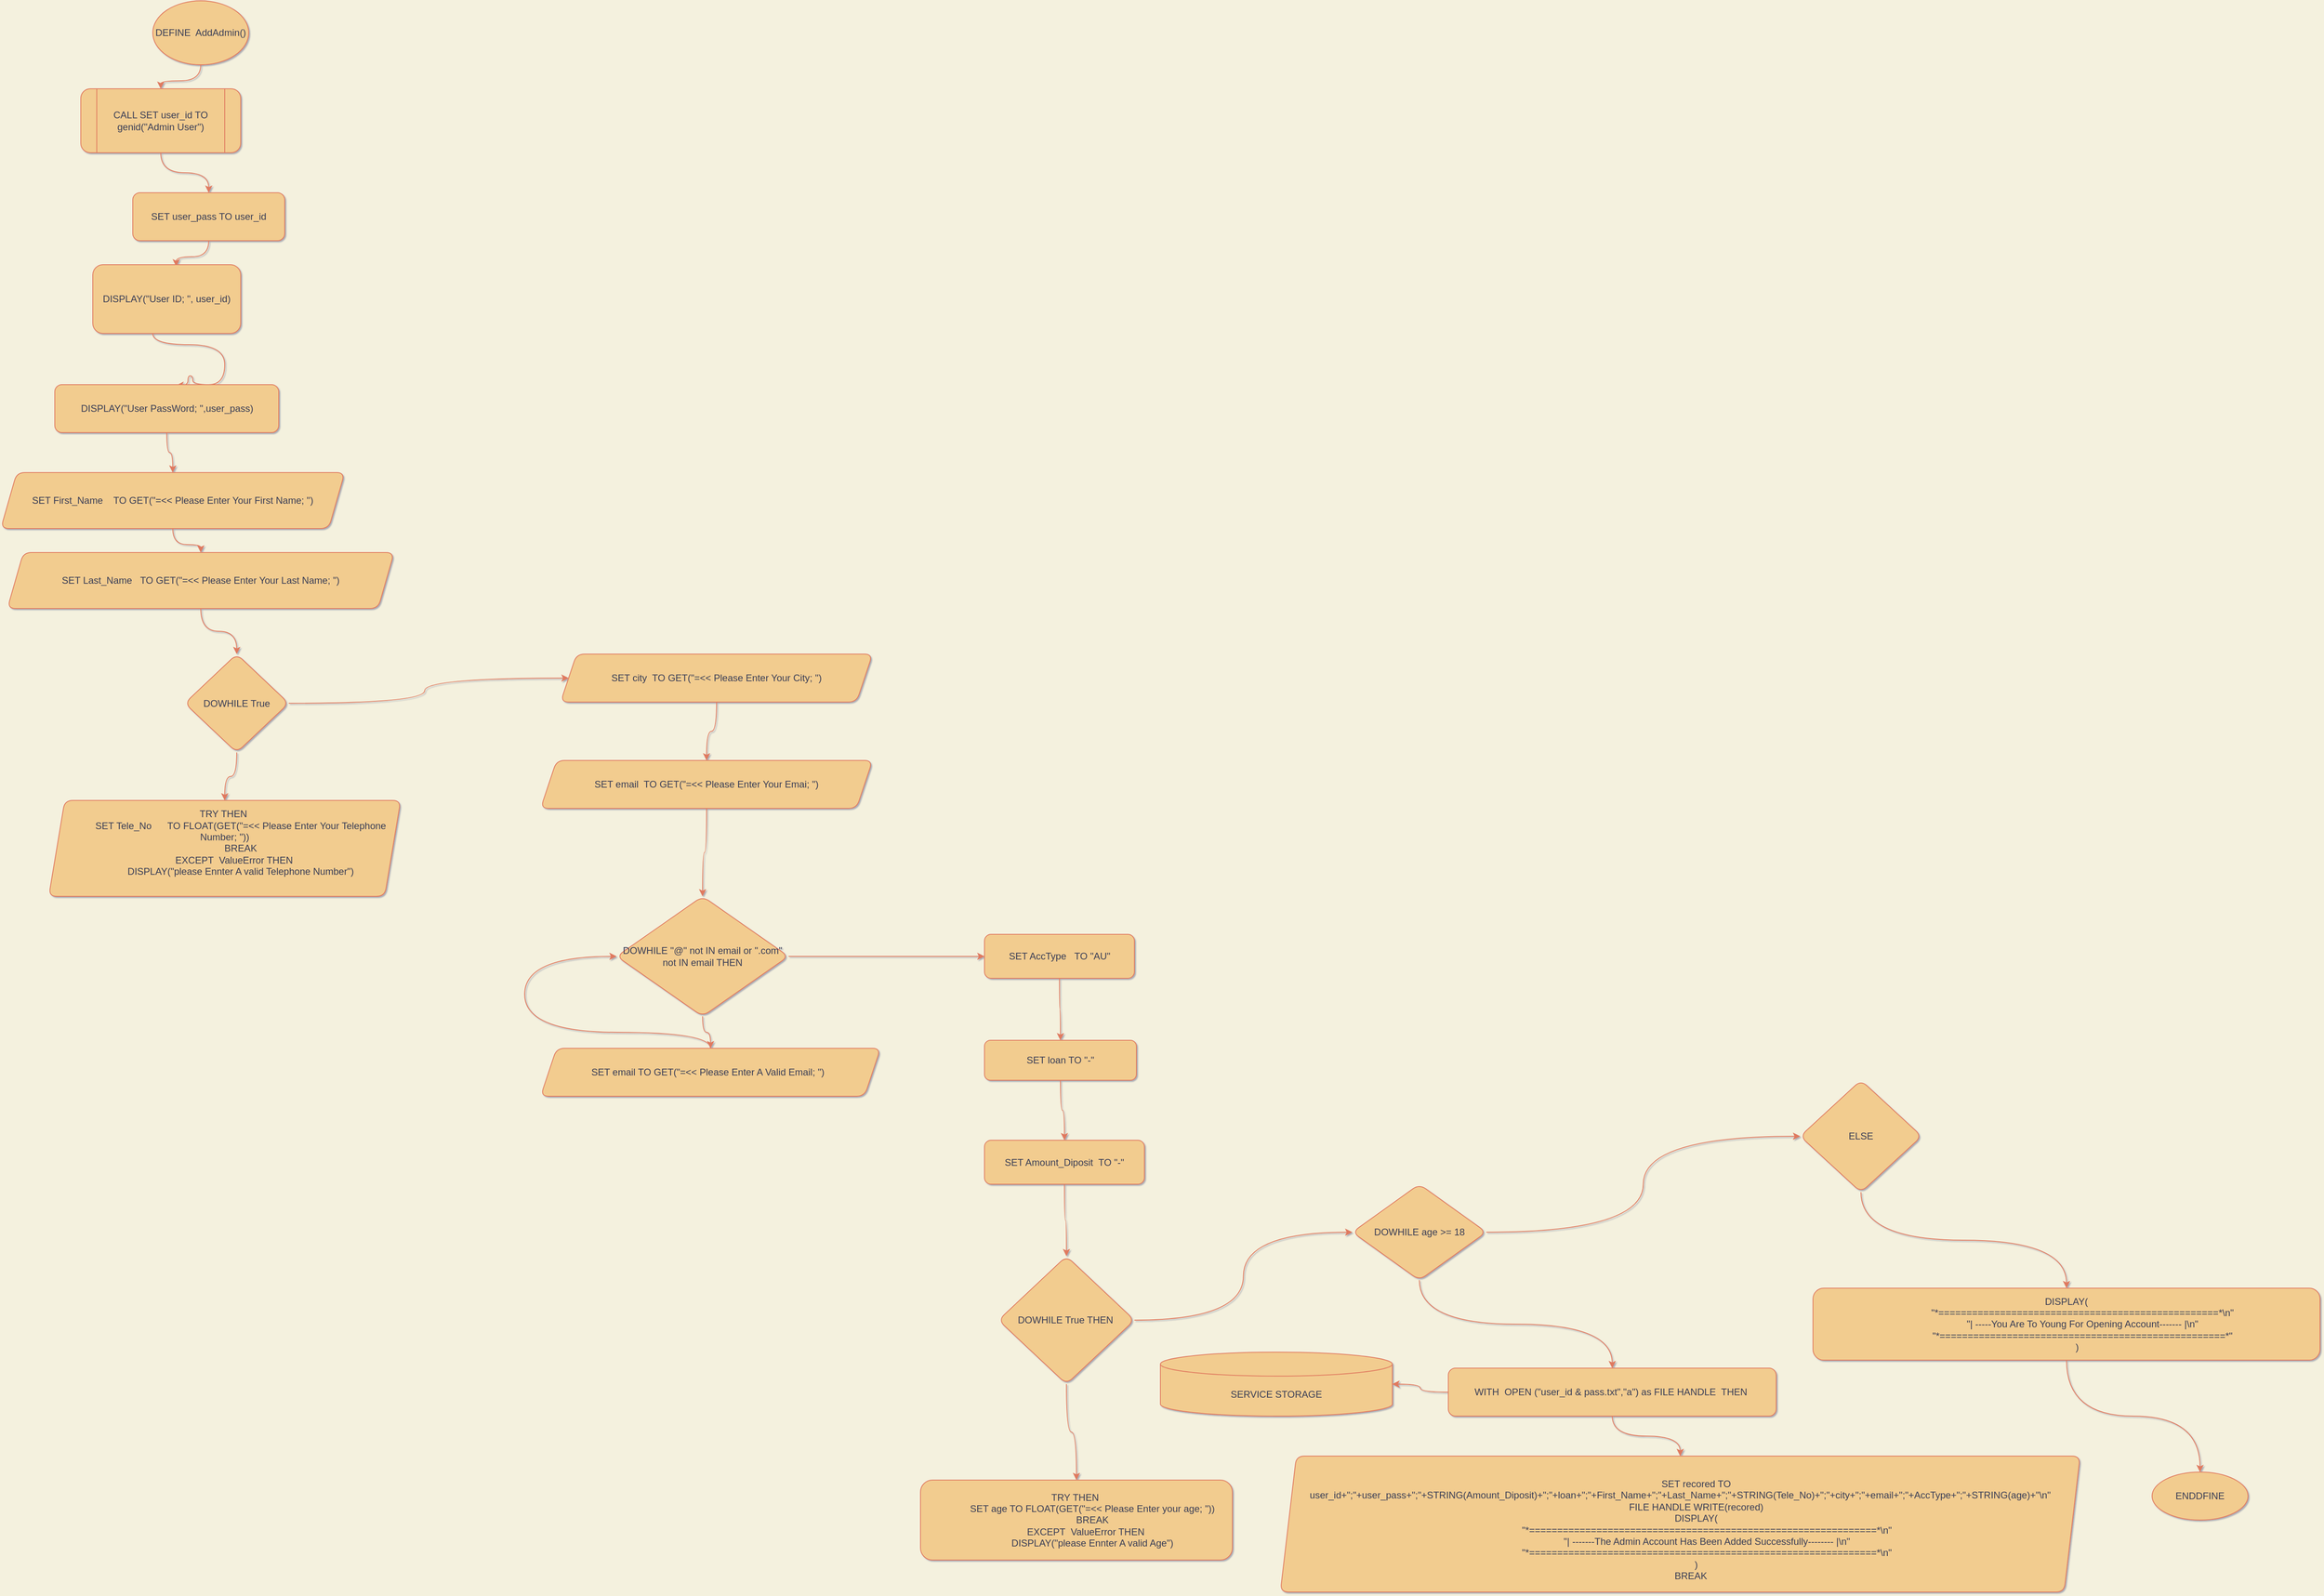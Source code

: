 <mxfile version="15.8.4" type="device"><diagram id="C5RBs43oDa-KdzZeNtuy" name="Page-1"><mxGraphModel dx="2076" dy="1376" grid="1" gridSize="10" guides="1" tooltips="1" connect="1" arrows="1" fold="1" page="1" pageScale="1" pageWidth="1169" pageHeight="827" background="#F4F1DE" math="0" shadow="1"><root><mxCell id="WIyWlLk6GJQsqaUBKTNV-0"/><mxCell id="WIyWlLk6GJQsqaUBKTNV-1" parent="WIyWlLk6GJQsqaUBKTNV-0"/><mxCell id="nhoEECItPQ4DUGgZhgCr-8" value="" style="edgeStyle=orthogonalEdgeStyle;orthogonalLoop=1;jettySize=auto;html=1;entryX=0.5;entryY=0;entryDx=0;entryDy=0;labelBackgroundColor=#F4F1DE;strokeColor=#E07A5F;fontColor=#393C56;curved=1;" edge="1" parent="WIyWlLk6GJQsqaUBKTNV-1" source="nhoEECItPQ4DUGgZhgCr-0" target="nhoEECItPQ4DUGgZhgCr-9"><mxGeometry relative="1" as="geometry"><mxPoint x="560" y="140" as="targetPoint"/></mxGeometry></mxCell><mxCell id="nhoEECItPQ4DUGgZhgCr-0" value="DEFINE&amp;nbsp; AddAdmin()" style="ellipse;whiteSpace=wrap;html=1;fillColor=#F2CC8F;strokeColor=#E07A5F;fontColor=#393C56;rounded=1;" vertex="1" parent="WIyWlLk6GJQsqaUBKTNV-1"><mxGeometry x="490" y="10" width="120" height="80" as="geometry"/></mxCell><mxCell id="nhoEECItPQ4DUGgZhgCr-4" value="" style="edgeStyle=orthogonalEdgeStyle;orthogonalLoop=1;jettySize=auto;html=1;exitX=0.5;exitY=1;exitDx=0;exitDy=0;labelBackgroundColor=#F4F1DE;strokeColor=#E07A5F;fontColor=#393C56;curved=1;" edge="1" parent="WIyWlLk6GJQsqaUBKTNV-1" source="nhoEECItPQ4DUGgZhgCr-9" target="nhoEECItPQ4DUGgZhgCr-2"><mxGeometry relative="1" as="geometry"><mxPoint x="560" y="210" as="sourcePoint"/></mxGeometry></mxCell><mxCell id="nhoEECItPQ4DUGgZhgCr-5" value="" style="edgeStyle=orthogonalEdgeStyle;orthogonalLoop=1;jettySize=auto;html=1;entryX=0.564;entryY=0.025;entryDx=0;entryDy=0;entryPerimeter=0;labelBackgroundColor=#F4F1DE;strokeColor=#E07A5F;fontColor=#393C56;curved=1;" edge="1" parent="WIyWlLk6GJQsqaUBKTNV-1" source="nhoEECItPQ4DUGgZhgCr-2" target="nhoEECItPQ4DUGgZhgCr-10"><mxGeometry relative="1" as="geometry"><mxPoint x="565" y="370" as="targetPoint"/></mxGeometry></mxCell><mxCell id="nhoEECItPQ4DUGgZhgCr-2" value="SET user_pass TO user_id" style="whiteSpace=wrap;html=1;fillColor=#F2CC8F;strokeColor=#E07A5F;fontColor=#393C56;rounded=1;" vertex="1" parent="WIyWlLk6GJQsqaUBKTNV-1"><mxGeometry x="465" y="250" width="190" height="60" as="geometry"/></mxCell><mxCell id="nhoEECItPQ4DUGgZhgCr-7" value="" style="edgeStyle=orthogonalEdgeStyle;orthogonalLoop=1;jettySize=auto;html=1;entryX=0.543;entryY=0.013;entryDx=0;entryDy=0;entryPerimeter=0;labelBackgroundColor=#F4F1DE;strokeColor=#E07A5F;fontColor=#393C56;curved=1;" edge="1" parent="WIyWlLk6GJQsqaUBKTNV-1" source="nhoEECItPQ4DUGgZhgCr-10" target="nhoEECItPQ4DUGgZhgCr-11"><mxGeometry relative="1" as="geometry"><mxPoint x="570" y="430" as="sourcePoint"/><mxPoint x="533.875" y="508.86" as="targetPoint"/><Array as="points"><mxPoint x="490" y="440"/><mxPoint x="580" y="440"/><mxPoint x="580" y="490"/><mxPoint x="540" y="490"/><mxPoint x="540" y="479"/><mxPoint x="534" y="479"/></Array></mxGeometry></mxCell><mxCell id="nhoEECItPQ4DUGgZhgCr-9" value="CALL SET user_id TO genid(&quot;Admin User&quot;)" style="shape=process;whiteSpace=wrap;html=1;backgroundOutline=1;fillColor=#F2CC8F;strokeColor=#E07A5F;fontColor=#393C56;rounded=1;" vertex="1" parent="WIyWlLk6GJQsqaUBKTNV-1"><mxGeometry x="400" y="120" width="200" height="80" as="geometry"/></mxCell><mxCell id="nhoEECItPQ4DUGgZhgCr-10" value="DISPLAY(&quot;User ID; &quot;, user_id)" style="whiteSpace=wrap;html=1;fillColor=#F2CC8F;strokeColor=#E07A5F;fontColor=#393C56;rounded=1;" vertex="1" parent="WIyWlLk6GJQsqaUBKTNV-1"><mxGeometry x="415" y="340" width="185" height="86" as="geometry"/></mxCell><mxCell id="nhoEECItPQ4DUGgZhgCr-13" value="" style="edgeStyle=orthogonalEdgeStyle;orthogonalLoop=1;jettySize=auto;html=1;labelBackgroundColor=#F4F1DE;strokeColor=#E07A5F;fontColor=#393C56;curved=1;" edge="1" parent="WIyWlLk6GJQsqaUBKTNV-1" source="nhoEECItPQ4DUGgZhgCr-11" target="nhoEECItPQ4DUGgZhgCr-12"><mxGeometry relative="1" as="geometry"/></mxCell><mxCell id="nhoEECItPQ4DUGgZhgCr-11" value="DISPLAY(&quot;User PassWord; &quot;,user_pass)" style="whiteSpace=wrap;html=1;fillColor=#F2CC8F;strokeColor=#E07A5F;fontColor=#393C56;rounded=1;" vertex="1" parent="WIyWlLk6GJQsqaUBKTNV-1"><mxGeometry x="367.5" y="490" width="280" height="60" as="geometry"/></mxCell><mxCell id="nhoEECItPQ4DUGgZhgCr-15" value="" style="edgeStyle=orthogonalEdgeStyle;orthogonalLoop=1;jettySize=auto;html=1;labelBackgroundColor=#F4F1DE;strokeColor=#E07A5F;fontColor=#393C56;curved=1;" edge="1" parent="WIyWlLk6GJQsqaUBKTNV-1" source="nhoEECItPQ4DUGgZhgCr-12" target="nhoEECItPQ4DUGgZhgCr-14"><mxGeometry relative="1" as="geometry"/></mxCell><mxCell id="nhoEECItPQ4DUGgZhgCr-12" value="SET First_Name&amp;nbsp; &amp;nbsp; TO GET(&quot;=&amp;lt;&amp;lt; Please Enter Your First Name; &quot;)" style="shape=parallelogram;perimeter=parallelogramPerimeter;whiteSpace=wrap;html=1;fixedSize=1;fillColor=#F2CC8F;strokeColor=#E07A5F;fontColor=#393C56;rounded=1;" vertex="1" parent="WIyWlLk6GJQsqaUBKTNV-1"><mxGeometry x="300" y="600" width="430" height="70" as="geometry"/></mxCell><mxCell id="nhoEECItPQ4DUGgZhgCr-17" value="" style="edgeStyle=orthogonalEdgeStyle;orthogonalLoop=1;jettySize=auto;html=1;labelBackgroundColor=#F4F1DE;strokeColor=#E07A5F;fontColor=#393C56;curved=1;" edge="1" parent="WIyWlLk6GJQsqaUBKTNV-1" source="nhoEECItPQ4DUGgZhgCr-14" target="nhoEECItPQ4DUGgZhgCr-16"><mxGeometry relative="1" as="geometry"/></mxCell><mxCell id="nhoEECItPQ4DUGgZhgCr-14" value="SET Last_Name&amp;nbsp; &amp;nbsp;TO GET(&quot;=&amp;lt;&amp;lt; Please Enter Your Last Name; &quot;)" style="shape=parallelogram;perimeter=parallelogramPerimeter;whiteSpace=wrap;html=1;fixedSize=1;fillColor=#F2CC8F;strokeColor=#E07A5F;fontColor=#393C56;rounded=1;" vertex="1" parent="WIyWlLk6GJQsqaUBKTNV-1"><mxGeometry x="308.25" y="700" width="483.5" height="70" as="geometry"/></mxCell><mxCell id="nhoEECItPQ4DUGgZhgCr-19" value="" style="edgeStyle=orthogonalEdgeStyle;orthogonalLoop=1;jettySize=auto;html=1;labelBackgroundColor=#F4F1DE;strokeColor=#E07A5F;fontColor=#393C56;curved=1;" edge="1" parent="WIyWlLk6GJQsqaUBKTNV-1" source="nhoEECItPQ4DUGgZhgCr-16" target="nhoEECItPQ4DUGgZhgCr-18"><mxGeometry relative="1" as="geometry"/></mxCell><mxCell id="nhoEECItPQ4DUGgZhgCr-21" value="" style="edgeStyle=orthogonalEdgeStyle;orthogonalLoop=1;jettySize=auto;html=1;labelBackgroundColor=#F4F1DE;strokeColor=#E07A5F;fontColor=#393C56;curved=1;" edge="1" parent="WIyWlLk6GJQsqaUBKTNV-1" source="nhoEECItPQ4DUGgZhgCr-16" target="nhoEECItPQ4DUGgZhgCr-20"><mxGeometry relative="1" as="geometry"/></mxCell><mxCell id="nhoEECItPQ4DUGgZhgCr-16" value="DOWHILE True" style="rhombus;whiteSpace=wrap;html=1;fillColor=#F2CC8F;strokeColor=#E07A5F;fontColor=#393C56;rounded=1;" vertex="1" parent="WIyWlLk6GJQsqaUBKTNV-1"><mxGeometry x="530" y="827" width="130" height="123" as="geometry"/></mxCell><mxCell id="nhoEECItPQ4DUGgZhgCr-18" value="&lt;div&gt;TRY THEN&amp;nbsp;&lt;/div&gt;&lt;div&gt;&amp;nbsp; &amp;nbsp; &amp;nbsp; &amp;nbsp; &amp;nbsp; &amp;nbsp; SET Tele_No&amp;nbsp; &amp;nbsp; &amp;nbsp; TO FLOAT(GET(&quot;=&amp;lt;&amp;lt; Please Enter Your Telephone Number; &quot;))&lt;/div&gt;&lt;div&gt;&amp;nbsp; &amp;nbsp; &amp;nbsp; &amp;nbsp; &amp;nbsp; &amp;nbsp; BREAK&lt;/div&gt;&lt;div&gt;&amp;nbsp; &amp;nbsp; &amp;nbsp; &amp;nbsp; EXCEPT&amp;nbsp; ValueError THEN&amp;nbsp;&lt;/div&gt;&lt;div&gt;&amp;nbsp; &amp;nbsp; &amp;nbsp; &amp;nbsp; &amp;nbsp; &amp;nbsp; DISPLAY(&quot;please Ennter A valid Telephone Number&quot;)&lt;/div&gt;&lt;div&gt;&amp;nbsp;&lt;/div&gt;" style="shape=parallelogram;perimeter=parallelogramPerimeter;whiteSpace=wrap;html=1;fixedSize=1;fillColor=#F2CC8F;strokeColor=#E07A5F;fontColor=#393C56;rounded=1;" vertex="1" parent="WIyWlLk6GJQsqaUBKTNV-1"><mxGeometry x="360" y="1010" width="440" height="120" as="geometry"/></mxCell><mxCell id="nhoEECItPQ4DUGgZhgCr-23" value="" style="edgeStyle=orthogonalEdgeStyle;orthogonalLoop=1;jettySize=auto;html=1;labelBackgroundColor=#F4F1DE;strokeColor=#E07A5F;fontColor=#393C56;curved=1;" edge="1" parent="WIyWlLk6GJQsqaUBKTNV-1" source="nhoEECItPQ4DUGgZhgCr-20" target="nhoEECItPQ4DUGgZhgCr-22"><mxGeometry relative="1" as="geometry"/></mxCell><mxCell id="nhoEECItPQ4DUGgZhgCr-20" value="SET city&amp;nbsp; TO GET(&quot;=&amp;lt;&amp;lt; Please Enter Your City; &quot;)" style="shape=parallelogram;perimeter=parallelogramPerimeter;whiteSpace=wrap;html=1;fixedSize=1;fillColor=#F2CC8F;strokeColor=#E07A5F;fontColor=#393C56;rounded=1;" vertex="1" parent="WIyWlLk6GJQsqaUBKTNV-1"><mxGeometry x="1000" y="827" width="390" height="60" as="geometry"/></mxCell><mxCell id="nhoEECItPQ4DUGgZhgCr-25" value="" style="edgeStyle=orthogonalEdgeStyle;orthogonalLoop=1;jettySize=auto;html=1;labelBackgroundColor=#F4F1DE;strokeColor=#E07A5F;fontColor=#393C56;curved=1;" edge="1" parent="WIyWlLk6GJQsqaUBKTNV-1" source="nhoEECItPQ4DUGgZhgCr-22" target="nhoEECItPQ4DUGgZhgCr-24"><mxGeometry relative="1" as="geometry"/></mxCell><mxCell id="nhoEECItPQ4DUGgZhgCr-22" value="SET email&amp;nbsp; TO GET(&quot;=&amp;lt;&amp;lt; Please Enter Your Emai; &quot;)" style="shape=parallelogram;perimeter=parallelogramPerimeter;whiteSpace=wrap;html=1;fixedSize=1;fillColor=#F2CC8F;strokeColor=#E07A5F;fontColor=#393C56;rounded=1;" vertex="1" parent="WIyWlLk6GJQsqaUBKTNV-1"><mxGeometry x="975" y="960" width="415" height="60" as="geometry"/></mxCell><mxCell id="nhoEECItPQ4DUGgZhgCr-27" value="" style="edgeStyle=orthogonalEdgeStyle;orthogonalLoop=1;jettySize=auto;html=1;labelBackgroundColor=#F4F1DE;strokeColor=#E07A5F;fontColor=#393C56;curved=1;" edge="1" parent="WIyWlLk6GJQsqaUBKTNV-1" source="nhoEECItPQ4DUGgZhgCr-24" target="nhoEECItPQ4DUGgZhgCr-26"><mxGeometry relative="1" as="geometry"/></mxCell><mxCell id="nhoEECItPQ4DUGgZhgCr-30" value="" style="edgeStyle=orthogonalEdgeStyle;orthogonalLoop=1;jettySize=auto;html=1;labelBackgroundColor=#F4F1DE;strokeColor=#E07A5F;fontColor=#393C56;curved=1;" edge="1" parent="WIyWlLk6GJQsqaUBKTNV-1" source="nhoEECItPQ4DUGgZhgCr-24" target="nhoEECItPQ4DUGgZhgCr-29"><mxGeometry relative="1" as="geometry"/></mxCell><mxCell id="nhoEECItPQ4DUGgZhgCr-24" value="DOWHILE &quot;@&quot; not IN email or &quot;.com&quot; not IN email THEN" style="rhombus;whiteSpace=wrap;html=1;fillColor=#F2CC8F;strokeColor=#E07A5F;fontColor=#393C56;rounded=1;" vertex="1" parent="WIyWlLk6GJQsqaUBKTNV-1"><mxGeometry x="1070" y="1130" width="215" height="150" as="geometry"/></mxCell><mxCell id="nhoEECItPQ4DUGgZhgCr-28" style="edgeStyle=orthogonalEdgeStyle;orthogonalLoop=1;jettySize=auto;html=1;entryX=0;entryY=0.5;entryDx=0;entryDy=0;labelBackgroundColor=#F4F1DE;strokeColor=#E07A5F;fontColor=#393C56;curved=1;" edge="1" parent="WIyWlLk6GJQsqaUBKTNV-1" source="nhoEECItPQ4DUGgZhgCr-26" target="nhoEECItPQ4DUGgZhgCr-24"><mxGeometry relative="1" as="geometry"/></mxCell><mxCell id="nhoEECItPQ4DUGgZhgCr-26" value="SET email TO GET(&quot;=&amp;lt;&amp;lt; Please Enter A Valid Email; &quot;)&amp;nbsp;&amp;nbsp;" style="shape=parallelogram;perimeter=parallelogramPerimeter;whiteSpace=wrap;html=1;fixedSize=1;fillColor=#F2CC8F;strokeColor=#E07A5F;fontColor=#393C56;rounded=1;" vertex="1" parent="WIyWlLk6GJQsqaUBKTNV-1"><mxGeometry x="975" y="1320" width="425" height="60" as="geometry"/></mxCell><mxCell id="nhoEECItPQ4DUGgZhgCr-32" value="" style="edgeStyle=orthogonalEdgeStyle;orthogonalLoop=1;jettySize=auto;html=1;labelBackgroundColor=#F4F1DE;strokeColor=#E07A5F;fontColor=#393C56;curved=1;" edge="1" parent="WIyWlLk6GJQsqaUBKTNV-1" source="nhoEECItPQ4DUGgZhgCr-29" target="nhoEECItPQ4DUGgZhgCr-31"><mxGeometry relative="1" as="geometry"/></mxCell><mxCell id="nhoEECItPQ4DUGgZhgCr-29" value="SET AccType&amp;nbsp; &amp;nbsp;TO &quot;AU&quot;" style="whiteSpace=wrap;html=1;fillColor=#F2CC8F;strokeColor=#E07A5F;fontColor=#393C56;rounded=1;" vertex="1" parent="WIyWlLk6GJQsqaUBKTNV-1"><mxGeometry x="1530" y="1177.5" width="187.5" height="55" as="geometry"/></mxCell><mxCell id="nhoEECItPQ4DUGgZhgCr-34" value="" style="edgeStyle=orthogonalEdgeStyle;orthogonalLoop=1;jettySize=auto;html=1;labelBackgroundColor=#F4F1DE;strokeColor=#E07A5F;fontColor=#393C56;curved=1;" edge="1" parent="WIyWlLk6GJQsqaUBKTNV-1" source="nhoEECItPQ4DUGgZhgCr-31" target="nhoEECItPQ4DUGgZhgCr-33"><mxGeometry relative="1" as="geometry"/></mxCell><mxCell id="nhoEECItPQ4DUGgZhgCr-31" value="SET loan TO &quot;-&quot;" style="whiteSpace=wrap;html=1;fillColor=#F2CC8F;strokeColor=#E07A5F;fontColor=#393C56;rounded=1;" vertex="1" parent="WIyWlLk6GJQsqaUBKTNV-1"><mxGeometry x="1530" y="1310" width="190" height="50" as="geometry"/></mxCell><mxCell id="nhoEECItPQ4DUGgZhgCr-36" value="" style="edgeStyle=orthogonalEdgeStyle;orthogonalLoop=1;jettySize=auto;html=1;labelBackgroundColor=#F4F1DE;strokeColor=#E07A5F;fontColor=#393C56;curved=1;" edge="1" parent="WIyWlLk6GJQsqaUBKTNV-1" source="nhoEECItPQ4DUGgZhgCr-33" target="nhoEECItPQ4DUGgZhgCr-35"><mxGeometry relative="1" as="geometry"/></mxCell><mxCell id="nhoEECItPQ4DUGgZhgCr-33" value="SET Amount_Diposit&amp;nbsp; TO &quot;-&quot;" style="whiteSpace=wrap;html=1;fillColor=#F2CC8F;strokeColor=#E07A5F;fontColor=#393C56;rounded=1;" vertex="1" parent="WIyWlLk6GJQsqaUBKTNV-1"><mxGeometry x="1530" y="1435" width="200" height="55" as="geometry"/></mxCell><mxCell id="nhoEECItPQ4DUGgZhgCr-38" value="" style="edgeStyle=orthogonalEdgeStyle;orthogonalLoop=1;jettySize=auto;html=1;labelBackgroundColor=#F4F1DE;strokeColor=#E07A5F;fontColor=#393C56;curved=1;" edge="1" parent="WIyWlLk6GJQsqaUBKTNV-1" source="nhoEECItPQ4DUGgZhgCr-35" target="nhoEECItPQ4DUGgZhgCr-37"><mxGeometry relative="1" as="geometry"/></mxCell><mxCell id="nhoEECItPQ4DUGgZhgCr-40" value="" style="edgeStyle=orthogonalEdgeStyle;orthogonalLoop=1;jettySize=auto;html=1;labelBackgroundColor=#F4F1DE;strokeColor=#E07A5F;fontColor=#393C56;curved=1;" edge="1" parent="WIyWlLk6GJQsqaUBKTNV-1" source="nhoEECItPQ4DUGgZhgCr-35" target="nhoEECItPQ4DUGgZhgCr-39"><mxGeometry relative="1" as="geometry"/></mxCell><mxCell id="nhoEECItPQ4DUGgZhgCr-35" value="DOWHILE True THEN&amp;nbsp;" style="rhombus;whiteSpace=wrap;html=1;fillColor=#F2CC8F;strokeColor=#E07A5F;fontColor=#393C56;rounded=1;" vertex="1" parent="WIyWlLk6GJQsqaUBKTNV-1"><mxGeometry x="1547.5" y="1580" width="170" height="160" as="geometry"/></mxCell><mxCell id="nhoEECItPQ4DUGgZhgCr-37" value="&lt;div&gt;TRY THEN&amp;nbsp;&lt;/div&gt;&lt;div&gt;&amp;nbsp; &amp;nbsp; &amp;nbsp; &amp;nbsp; &amp;nbsp; &amp;nbsp; SET age TO FLOAT(GET(&quot;=&amp;lt;&amp;lt; Please Enter your age; &quot;))&lt;/div&gt;&lt;div&gt;&amp;nbsp; &amp;nbsp; &amp;nbsp; &amp;nbsp; &amp;nbsp; &amp;nbsp; BREAK&lt;/div&gt;&lt;div&gt;&amp;nbsp; &amp;nbsp; &amp;nbsp; &amp;nbsp; EXCEPT&amp;nbsp; ValueError THEN&amp;nbsp;&lt;/div&gt;&lt;div&gt;&amp;nbsp; &amp;nbsp; &amp;nbsp; &amp;nbsp; &amp;nbsp; &amp;nbsp; DISPLAY(&quot;please Ennter A valid Age&quot;)&lt;/div&gt;" style="whiteSpace=wrap;html=1;fillColor=#F2CC8F;strokeColor=#E07A5F;fontColor=#393C56;rounded=1;" vertex="1" parent="WIyWlLk6GJQsqaUBKTNV-1"><mxGeometry x="1450" y="1860" width="390" height="100" as="geometry"/></mxCell><mxCell id="nhoEECItPQ4DUGgZhgCr-44" value="" style="edgeStyle=orthogonalEdgeStyle;orthogonalLoop=1;jettySize=auto;html=1;labelBackgroundColor=#F4F1DE;strokeColor=#E07A5F;fontColor=#393C56;curved=1;" edge="1" parent="WIyWlLk6GJQsqaUBKTNV-1" source="nhoEECItPQ4DUGgZhgCr-39" target="nhoEECItPQ4DUGgZhgCr-43"><mxGeometry relative="1" as="geometry"/></mxCell><mxCell id="nhoEECItPQ4DUGgZhgCr-54" value="" style="edgeStyle=orthogonalEdgeStyle;orthogonalLoop=1;jettySize=auto;html=1;labelBackgroundColor=#F4F1DE;strokeColor=#E07A5F;fontColor=#393C56;curved=1;" edge="1" parent="WIyWlLk6GJQsqaUBKTNV-1" source="nhoEECItPQ4DUGgZhgCr-39" target="nhoEECItPQ4DUGgZhgCr-53"><mxGeometry relative="1" as="geometry"/></mxCell><mxCell id="nhoEECItPQ4DUGgZhgCr-39" value="DOWHILE age &amp;gt;= 18" style="rhombus;whiteSpace=wrap;html=1;fillColor=#F2CC8F;strokeColor=#E07A5F;fontColor=#393C56;rounded=1;" vertex="1" parent="WIyWlLk6GJQsqaUBKTNV-1"><mxGeometry x="1990" y="1490" width="167.5" height="120" as="geometry"/></mxCell><mxCell id="nhoEECItPQ4DUGgZhgCr-41" value="&lt;div&gt;&lt;br&gt;&lt;/div&gt;&lt;div&gt;&amp;nbsp; &amp;nbsp; &amp;nbsp; &amp;nbsp; &amp;nbsp; &amp;nbsp; SET recored TO user_id+&quot;;&quot;+user_pass+&quot;;&quot;+STRING(Amount_Diposit)+&quot;;&quot;+loan+&quot;;&quot;+First_Name+&quot;;&quot;+Last_Name+&quot;;&quot;+STRING(Tele_No)+&quot;;&quot;+city+&quot;;&quot;+email+&quot;;&quot;+AccType+&quot;;&quot;+STRING(age)+&quot;\n&quot;&lt;/div&gt;&lt;div&gt;&amp;nbsp; &amp;nbsp; &amp;nbsp; &amp;nbsp; &amp;nbsp; &amp;nbsp; FILE HANDLE WRITE(recored)&lt;/div&gt;&lt;div&gt;&amp;nbsp; &amp;nbsp; &amp;nbsp; &amp;nbsp; &amp;nbsp; &amp;nbsp; DISPLAY(&lt;/div&gt;&lt;div&gt;&amp;nbsp; &amp;nbsp; &amp;nbsp; &amp;nbsp; &amp;nbsp; &amp;nbsp; &amp;nbsp; &amp;nbsp; &amp;nbsp; &amp;nbsp; &quot;*==============================================================*\n&quot;&lt;/div&gt;&lt;div&gt;&amp;nbsp; &amp;nbsp; &amp;nbsp; &amp;nbsp; &amp;nbsp; &amp;nbsp; &amp;nbsp; &amp;nbsp; &amp;nbsp; &amp;nbsp; &quot;| -------The Admin Account Has Been Added Successfully-------- |\n&quot;&lt;/div&gt;&lt;div&gt;&amp;nbsp; &amp;nbsp; &amp;nbsp; &amp;nbsp; &amp;nbsp; &amp;nbsp; &amp;nbsp; &amp;nbsp; &amp;nbsp; &amp;nbsp; &quot;*==============================================================*\n&quot;&lt;/div&gt;&lt;div&gt;&amp;nbsp; &amp;nbsp; &amp;nbsp; &amp;nbsp; &amp;nbsp; &amp;nbsp; )&lt;/div&gt;&lt;div&gt;&amp;nbsp; &amp;nbsp; &amp;nbsp; &amp;nbsp; BREAK&lt;/div&gt;" style="shape=parallelogram;perimeter=parallelogramPerimeter;whiteSpace=wrap;html=1;fixedSize=1;fillColor=#F2CC8F;strokeColor=#E07A5F;fontColor=#393C56;rounded=1;" vertex="1" parent="WIyWlLk6GJQsqaUBKTNV-1"><mxGeometry x="1900" y="1830" width="1000" height="170" as="geometry"/></mxCell><mxCell id="nhoEECItPQ4DUGgZhgCr-46" value="" style="edgeStyle=orthogonalEdgeStyle;orthogonalLoop=1;jettySize=auto;html=1;labelBackgroundColor=#F4F1DE;strokeColor=#E07A5F;fontColor=#393C56;curved=1;" edge="1" parent="WIyWlLk6GJQsqaUBKTNV-1" source="nhoEECItPQ4DUGgZhgCr-43" target="nhoEECItPQ4DUGgZhgCr-45"><mxGeometry relative="1" as="geometry"/></mxCell><mxCell id="nhoEECItPQ4DUGgZhgCr-43" value="ELSE" style="rhombus;whiteSpace=wrap;html=1;fillColor=#F2CC8F;strokeColor=#E07A5F;fontColor=#393C56;rounded=1;" vertex="1" parent="WIyWlLk6GJQsqaUBKTNV-1"><mxGeometry x="2550" y="1360" width="152" height="140" as="geometry"/></mxCell><mxCell id="nhoEECItPQ4DUGgZhgCr-52" value="" style="edgeStyle=orthogonalEdgeStyle;orthogonalLoop=1;jettySize=auto;html=1;labelBackgroundColor=#F4F1DE;strokeColor=#E07A5F;fontColor=#393C56;curved=1;" edge="1" parent="WIyWlLk6GJQsqaUBKTNV-1" source="nhoEECItPQ4DUGgZhgCr-45" target="nhoEECItPQ4DUGgZhgCr-51"><mxGeometry relative="1" as="geometry"/></mxCell><mxCell id="nhoEECItPQ4DUGgZhgCr-45" value="&lt;div&gt;DISPLAY(&lt;/div&gt;&lt;div&gt;&amp;nbsp; &amp;nbsp; &amp;nbsp; &amp;nbsp; &amp;nbsp; &amp;nbsp; &quot;*==================================================*\n&quot;&lt;/div&gt;&lt;div&gt;&amp;nbsp; &amp;nbsp; &amp;nbsp; &amp;nbsp; &amp;nbsp; &amp;nbsp; &quot;| -----You Are To Young For Opening Account------- |\n&quot;&lt;/div&gt;&lt;div&gt;&amp;nbsp; &amp;nbsp; &amp;nbsp; &amp;nbsp; &amp;nbsp; &amp;nbsp; &quot;*===================================================*&quot;&lt;/div&gt;&lt;div&gt;&amp;nbsp; &amp;nbsp; &amp;nbsp; &amp;nbsp; )&lt;/div&gt;" style="whiteSpace=wrap;html=1;fillColor=#F2CC8F;strokeColor=#E07A5F;fontColor=#393C56;rounded=1;" vertex="1" parent="WIyWlLk6GJQsqaUBKTNV-1"><mxGeometry x="2566" y="1620" width="634" height="90" as="geometry"/></mxCell><mxCell id="nhoEECItPQ4DUGgZhgCr-51" value="ENDDFINE" style="ellipse;whiteSpace=wrap;html=1;fillColor=#F2CC8F;strokeColor=#E07A5F;fontColor=#393C56;rounded=1;" vertex="1" parent="WIyWlLk6GJQsqaUBKTNV-1"><mxGeometry x="2990" y="1850" width="120" height="60" as="geometry"/></mxCell><mxCell id="nhoEECItPQ4DUGgZhgCr-56" value="" style="edgeStyle=orthogonalEdgeStyle;orthogonalLoop=1;jettySize=auto;html=1;labelBackgroundColor=#F4F1DE;strokeColor=#E07A5F;fontColor=#393C56;curved=1;" edge="1" parent="WIyWlLk6GJQsqaUBKTNV-1" source="nhoEECItPQ4DUGgZhgCr-53" target="nhoEECItPQ4DUGgZhgCr-55"><mxGeometry relative="1" as="geometry"/></mxCell><mxCell id="nhoEECItPQ4DUGgZhgCr-57" value="" style="edgeStyle=orthogonalEdgeStyle;orthogonalLoop=1;jettySize=auto;html=1;labelBackgroundColor=#F4F1DE;strokeColor=#E07A5F;fontColor=#393C56;curved=1;" edge="1" parent="WIyWlLk6GJQsqaUBKTNV-1" source="nhoEECItPQ4DUGgZhgCr-53" target="nhoEECItPQ4DUGgZhgCr-41"><mxGeometry relative="1" as="geometry"/></mxCell><mxCell id="nhoEECItPQ4DUGgZhgCr-53" value="&lt;span&gt;WITH&amp;nbsp; OPEN (&quot;user_id &amp;amp; pass.txt&quot;,&quot;a&quot;) as FILE HANDLE&amp;nbsp; THEN&amp;nbsp;&lt;/span&gt;" style="whiteSpace=wrap;html=1;fillColor=#F2CC8F;strokeColor=#E07A5F;fontColor=#393C56;rounded=1;" vertex="1" parent="WIyWlLk6GJQsqaUBKTNV-1"><mxGeometry x="2110" y="1720" width="410" height="60" as="geometry"/></mxCell><mxCell id="nhoEECItPQ4DUGgZhgCr-55" value="SERVICE STORAGE" style="shape=cylinder3;whiteSpace=wrap;html=1;boundedLbl=1;backgroundOutline=1;size=15;fillColor=#F2CC8F;strokeColor=#E07A5F;fontColor=#393C56;rounded=1;" vertex="1" parent="WIyWlLk6GJQsqaUBKTNV-1"><mxGeometry x="1750" y="1700" width="290" height="80" as="geometry"/></mxCell></root></mxGraphModel></diagram></mxfile>